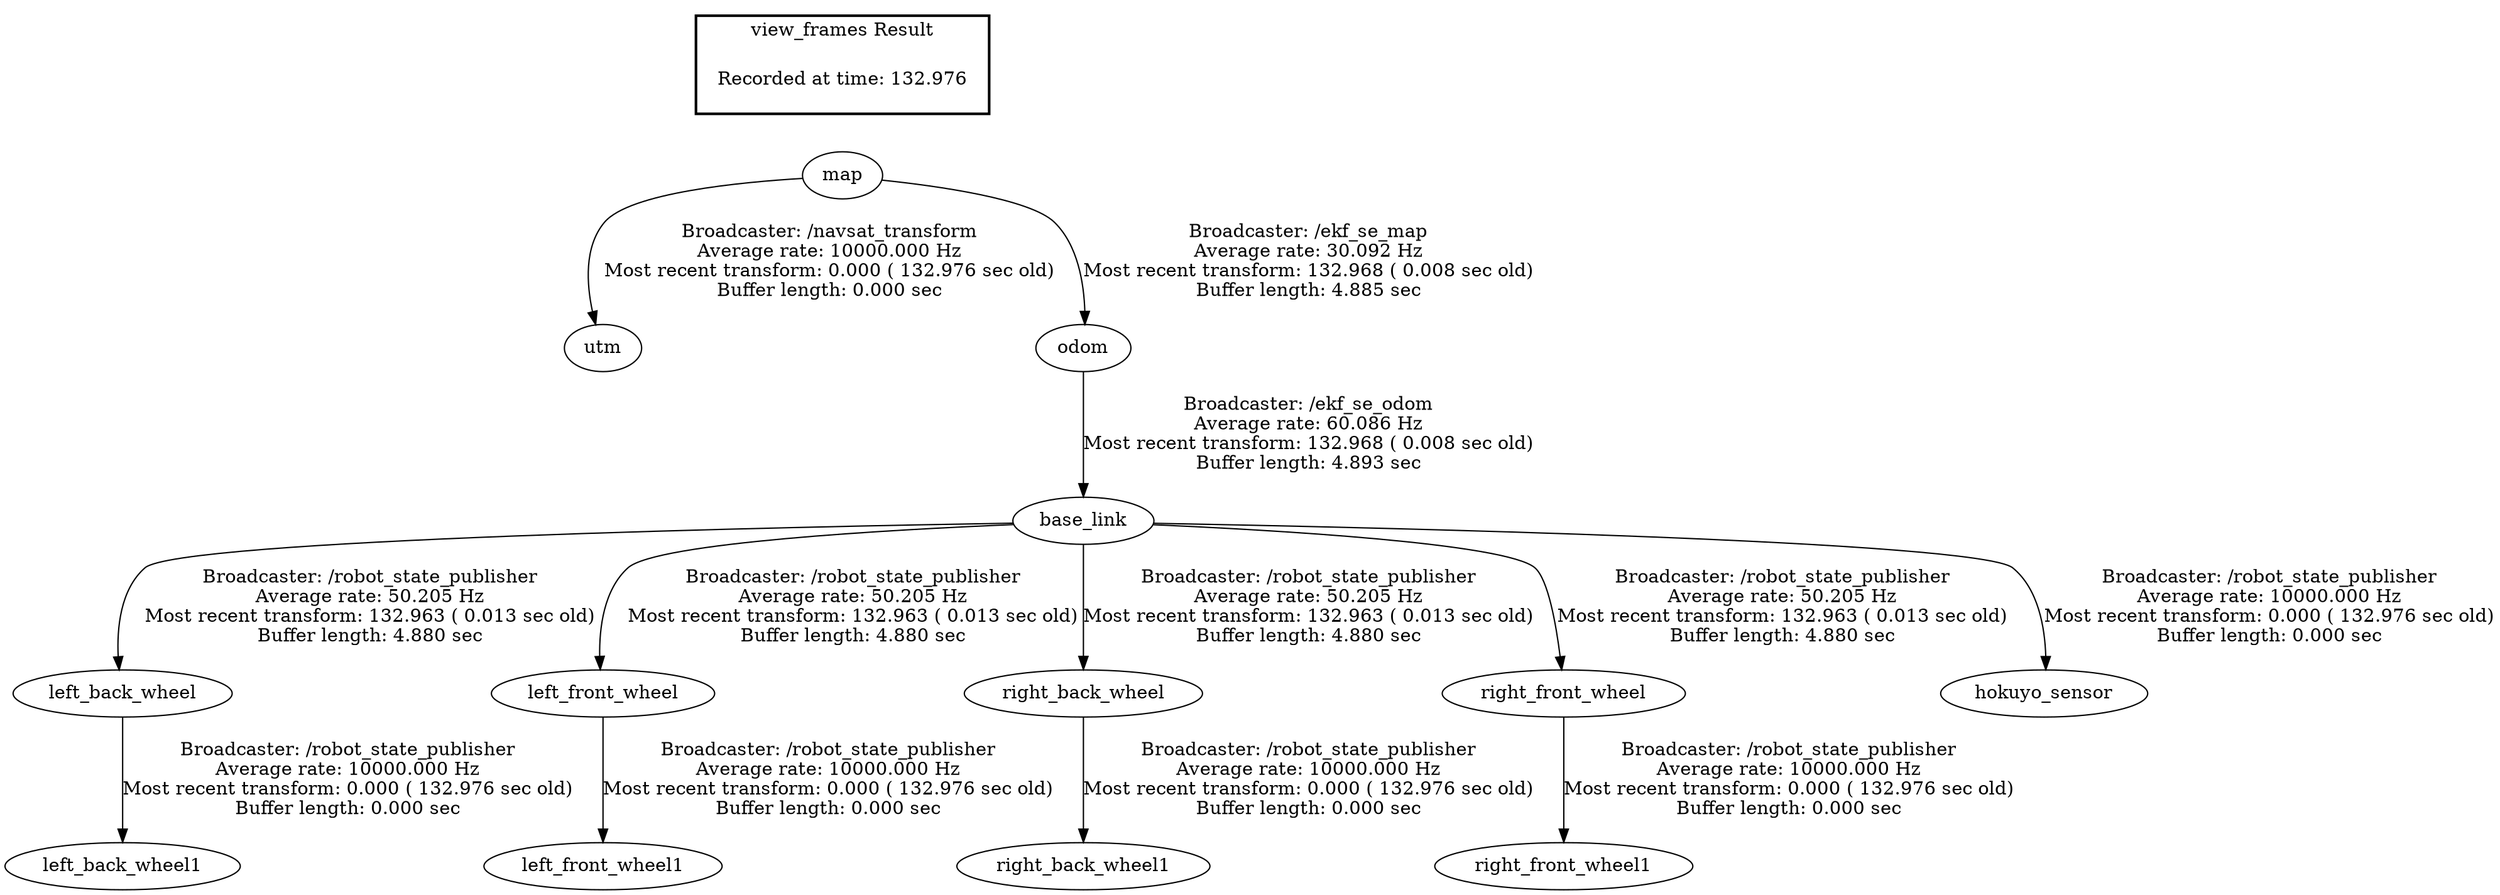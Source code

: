 digraph G {
"map" -> "utm"[label="Broadcaster: /navsat_transform\nAverage rate: 10000.000 Hz\nMost recent transform: 0.000 ( 132.976 sec old)\nBuffer length: 0.000 sec\n"];
"odom" -> "base_link"[label="Broadcaster: /ekf_se_odom\nAverage rate: 60.086 Hz\nMost recent transform: 132.968 ( 0.008 sec old)\nBuffer length: 4.893 sec\n"];
"map" -> "odom"[label="Broadcaster: /ekf_se_map\nAverage rate: 30.092 Hz\nMost recent transform: 132.968 ( 0.008 sec old)\nBuffer length: 4.885 sec\n"];
"base_link" -> "left_back_wheel"[label="Broadcaster: /robot_state_publisher\nAverage rate: 50.205 Hz\nMost recent transform: 132.963 ( 0.013 sec old)\nBuffer length: 4.880 sec\n"];
"base_link" -> "left_front_wheel"[label="Broadcaster: /robot_state_publisher\nAverage rate: 50.205 Hz\nMost recent transform: 132.963 ( 0.013 sec old)\nBuffer length: 4.880 sec\n"];
"base_link" -> "right_back_wheel"[label="Broadcaster: /robot_state_publisher\nAverage rate: 50.205 Hz\nMost recent transform: 132.963 ( 0.013 sec old)\nBuffer length: 4.880 sec\n"];
"base_link" -> "right_front_wheel"[label="Broadcaster: /robot_state_publisher\nAverage rate: 50.205 Hz\nMost recent transform: 132.963 ( 0.013 sec old)\nBuffer length: 4.880 sec\n"];
"base_link" -> "hokuyo_sensor"[label="Broadcaster: /robot_state_publisher\nAverage rate: 10000.000 Hz\nMost recent transform: 0.000 ( 132.976 sec old)\nBuffer length: 0.000 sec\n"];
"left_back_wheel" -> "left_back_wheel1"[label="Broadcaster: /robot_state_publisher\nAverage rate: 10000.000 Hz\nMost recent transform: 0.000 ( 132.976 sec old)\nBuffer length: 0.000 sec\n"];
"left_front_wheel" -> "left_front_wheel1"[label="Broadcaster: /robot_state_publisher\nAverage rate: 10000.000 Hz\nMost recent transform: 0.000 ( 132.976 sec old)\nBuffer length: 0.000 sec\n"];
"right_back_wheel" -> "right_back_wheel1"[label="Broadcaster: /robot_state_publisher\nAverage rate: 10000.000 Hz\nMost recent transform: 0.000 ( 132.976 sec old)\nBuffer length: 0.000 sec\n"];
"right_front_wheel" -> "right_front_wheel1"[label="Broadcaster: /robot_state_publisher\nAverage rate: 10000.000 Hz\nMost recent transform: 0.000 ( 132.976 sec old)\nBuffer length: 0.000 sec\n"];
edge [style=invis];
 subgraph cluster_legend { style=bold; color=black; label ="view_frames Result";
"Recorded at time: 132.976"[ shape=plaintext ] ;
 }->"map";
}